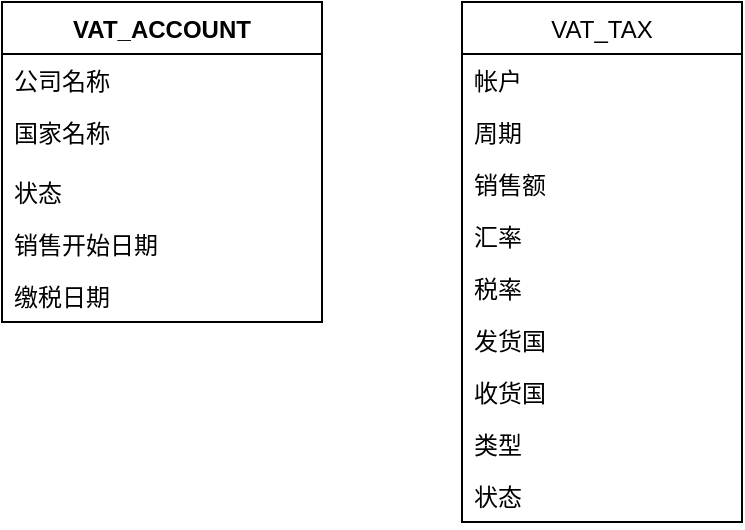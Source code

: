 <mxfile version="13.6.6" type="github">
  <diagram id="ZFhZQgNmcmeiBELyq5Xt" name="第 1 页">
    <mxGraphModel dx="786" dy="587" grid="1" gridSize="10" guides="1" tooltips="1" connect="1" arrows="1" fold="1" page="1" pageScale="1" pageWidth="827" pageHeight="1169" math="0" shadow="0">
      <root>
        <mxCell id="0" />
        <mxCell id="1" parent="0" />
        <mxCell id="pacg2PiQQ62NhaGQcg55-1" value="VAT_ACCOUNT" style="swimlane;fontStyle=1;align=center;verticalAlign=top;childLayout=stackLayout;horizontal=1;startSize=26;horizontalStack=0;resizeParent=1;resizeParentMax=0;resizeLast=0;collapsible=1;marginBottom=0;" vertex="1" parent="1">
          <mxGeometry x="10" y="10" width="160" height="160" as="geometry" />
        </mxCell>
        <mxCell id="pacg2PiQQ62NhaGQcg55-2" value="公司名称" style="text;strokeColor=none;fillColor=none;align=left;verticalAlign=top;spacingLeft=4;spacingRight=4;overflow=hidden;rotatable=0;points=[[0,0.5],[1,0.5]];portConstraint=eastwest;" vertex="1" parent="pacg2PiQQ62NhaGQcg55-1">
          <mxGeometry y="26" width="160" height="26" as="geometry" />
        </mxCell>
        <mxCell id="pacg2PiQQ62NhaGQcg55-4" value="国家名称" style="text;strokeColor=none;fillColor=none;align=left;verticalAlign=top;spacingLeft=4;spacingRight=4;overflow=hidden;rotatable=0;points=[[0,0.5],[1,0.5]];portConstraint=eastwest;" vertex="1" parent="pacg2PiQQ62NhaGQcg55-1">
          <mxGeometry y="52" width="160" height="30" as="geometry" />
        </mxCell>
        <mxCell id="pacg2PiQQ62NhaGQcg55-5" value="状态" style="text;strokeColor=none;fillColor=none;align=left;verticalAlign=top;spacingLeft=4;spacingRight=4;overflow=hidden;rotatable=0;points=[[0,0.5],[1,0.5]];portConstraint=eastwest;" vertex="1" parent="pacg2PiQQ62NhaGQcg55-1">
          <mxGeometry y="82" width="160" height="26" as="geometry" />
        </mxCell>
        <mxCell id="pacg2PiQQ62NhaGQcg55-7" value="销售开始日期" style="text;strokeColor=none;fillColor=none;align=left;verticalAlign=top;spacingLeft=4;spacingRight=4;overflow=hidden;rotatable=0;points=[[0,0.5],[1,0.5]];portConstraint=eastwest;" vertex="1" parent="pacg2PiQQ62NhaGQcg55-1">
          <mxGeometry y="108" width="160" height="26" as="geometry" />
        </mxCell>
        <mxCell id="pacg2PiQQ62NhaGQcg55-12" value="缴税日期&#xa;" style="text;strokeColor=none;fillColor=none;align=left;verticalAlign=top;spacingLeft=4;spacingRight=4;overflow=hidden;rotatable=0;points=[[0,0.5],[1,0.5]];portConstraint=eastwest;" vertex="1" parent="pacg2PiQQ62NhaGQcg55-1">
          <mxGeometry y="134" width="160" height="26" as="geometry" />
        </mxCell>
        <mxCell id="pacg2PiQQ62NhaGQcg55-8" value="VAT_TAX" style="swimlane;fontStyle=0;childLayout=stackLayout;horizontal=1;startSize=26;fillColor=none;horizontalStack=0;resizeParent=1;resizeParentMax=0;resizeLast=0;collapsible=1;marginBottom=0;" vertex="1" parent="1">
          <mxGeometry x="240" y="10" width="140" height="260" as="geometry" />
        </mxCell>
        <mxCell id="pacg2PiQQ62NhaGQcg55-16" value="帐户" style="text;strokeColor=none;fillColor=none;align=left;verticalAlign=top;spacingLeft=4;spacingRight=4;overflow=hidden;rotatable=0;points=[[0,0.5],[1,0.5]];portConstraint=eastwest;" vertex="1" parent="pacg2PiQQ62NhaGQcg55-8">
          <mxGeometry y="26" width="140" height="26" as="geometry" />
        </mxCell>
        <mxCell id="pacg2PiQQ62NhaGQcg55-9" value="周期" style="text;strokeColor=none;fillColor=none;align=left;verticalAlign=top;spacingLeft=4;spacingRight=4;overflow=hidden;rotatable=0;points=[[0,0.5],[1,0.5]];portConstraint=eastwest;" vertex="1" parent="pacg2PiQQ62NhaGQcg55-8">
          <mxGeometry y="52" width="140" height="26" as="geometry" />
        </mxCell>
        <mxCell id="pacg2PiQQ62NhaGQcg55-10" value="销售额" style="text;strokeColor=none;fillColor=none;align=left;verticalAlign=top;spacingLeft=4;spacingRight=4;overflow=hidden;rotatable=0;points=[[0,0.5],[1,0.5]];portConstraint=eastwest;" vertex="1" parent="pacg2PiQQ62NhaGQcg55-8">
          <mxGeometry y="78" width="140" height="26" as="geometry" />
        </mxCell>
        <mxCell id="pacg2PiQQ62NhaGQcg55-11" value="汇率" style="text;strokeColor=none;fillColor=none;align=left;verticalAlign=top;spacingLeft=4;spacingRight=4;overflow=hidden;rotatable=0;points=[[0,0.5],[1,0.5]];portConstraint=eastwest;" vertex="1" parent="pacg2PiQQ62NhaGQcg55-8">
          <mxGeometry y="104" width="140" height="26" as="geometry" />
        </mxCell>
        <mxCell id="pacg2PiQQ62NhaGQcg55-13" value="税率" style="text;strokeColor=none;fillColor=none;align=left;verticalAlign=top;spacingLeft=4;spacingRight=4;overflow=hidden;rotatable=0;points=[[0,0.5],[1,0.5]];portConstraint=eastwest;" vertex="1" parent="pacg2PiQQ62NhaGQcg55-8">
          <mxGeometry y="130" width="140" height="26" as="geometry" />
        </mxCell>
        <mxCell id="pacg2PiQQ62NhaGQcg55-14" value="发货国" style="text;strokeColor=none;fillColor=none;align=left;verticalAlign=top;spacingLeft=4;spacingRight=4;overflow=hidden;rotatable=0;points=[[0,0.5],[1,0.5]];portConstraint=eastwest;" vertex="1" parent="pacg2PiQQ62NhaGQcg55-8">
          <mxGeometry y="156" width="140" height="26" as="geometry" />
        </mxCell>
        <mxCell id="pacg2PiQQ62NhaGQcg55-15" value="收货国" style="text;strokeColor=none;fillColor=none;align=left;verticalAlign=top;spacingLeft=4;spacingRight=4;overflow=hidden;rotatable=0;points=[[0,0.5],[1,0.5]];portConstraint=eastwest;" vertex="1" parent="pacg2PiQQ62NhaGQcg55-8">
          <mxGeometry y="182" width="140" height="26" as="geometry" />
        </mxCell>
        <mxCell id="pacg2PiQQ62NhaGQcg55-17" value="类型" style="text;strokeColor=none;fillColor=none;align=left;verticalAlign=top;spacingLeft=4;spacingRight=4;overflow=hidden;rotatable=0;points=[[0,0.5],[1,0.5]];portConstraint=eastwest;" vertex="1" parent="pacg2PiQQ62NhaGQcg55-8">
          <mxGeometry y="208" width="140" height="26" as="geometry" />
        </mxCell>
        <mxCell id="pacg2PiQQ62NhaGQcg55-18" value="状态" style="text;strokeColor=none;fillColor=none;align=left;verticalAlign=top;spacingLeft=4;spacingRight=4;overflow=hidden;rotatable=0;points=[[0,0.5],[1,0.5]];portConstraint=eastwest;" vertex="1" parent="pacg2PiQQ62NhaGQcg55-8">
          <mxGeometry y="234" width="140" height="26" as="geometry" />
        </mxCell>
      </root>
    </mxGraphModel>
  </diagram>
</mxfile>
